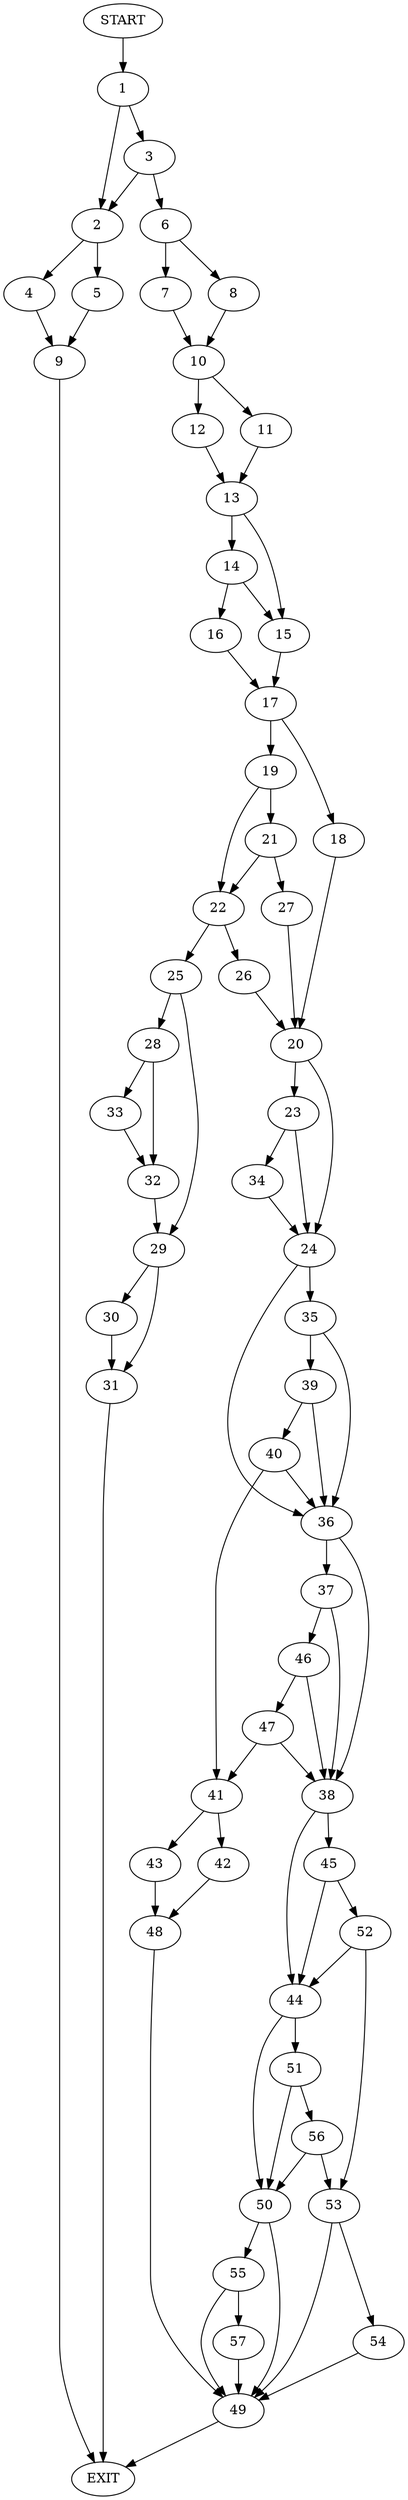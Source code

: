 digraph {
0 [label="START"]
58 [label="EXIT"]
0 -> 1
1 -> 2
1 -> 3
2 -> 4
2 -> 5
3 -> 2
3 -> 6
6 -> 7
6 -> 8
5 -> 9
4 -> 9
9 -> 58
8 -> 10
7 -> 10
10 -> 11
10 -> 12
12 -> 13
11 -> 13
13 -> 14
13 -> 15
14 -> 16
14 -> 15
15 -> 17
16 -> 17
17 -> 18
17 -> 19
18 -> 20
19 -> 21
19 -> 22
20 -> 23
20 -> 24
22 -> 25
22 -> 26
21 -> 22
21 -> 27
27 -> 20
25 -> 28
25 -> 29
26 -> 20
29 -> 30
29 -> 31
28 -> 32
28 -> 33
32 -> 29
33 -> 32
31 -> 58
30 -> 31
23 -> 24
23 -> 34
24 -> 35
24 -> 36
34 -> 24
36 -> 37
36 -> 38
35 -> 39
35 -> 36
39 -> 36
39 -> 40
40 -> 41
40 -> 36
41 -> 42
41 -> 43
38 -> 44
38 -> 45
37 -> 46
37 -> 38
46 -> 47
46 -> 38
47 -> 41
47 -> 38
43 -> 48
42 -> 48
48 -> 49
49 -> 58
44 -> 50
44 -> 51
45 -> 52
45 -> 44
52 -> 53
52 -> 44
53 -> 49
53 -> 54
50 -> 55
50 -> 49
51 -> 56
51 -> 50
56 -> 50
56 -> 53
54 -> 49
55 -> 57
55 -> 49
57 -> 49
}
